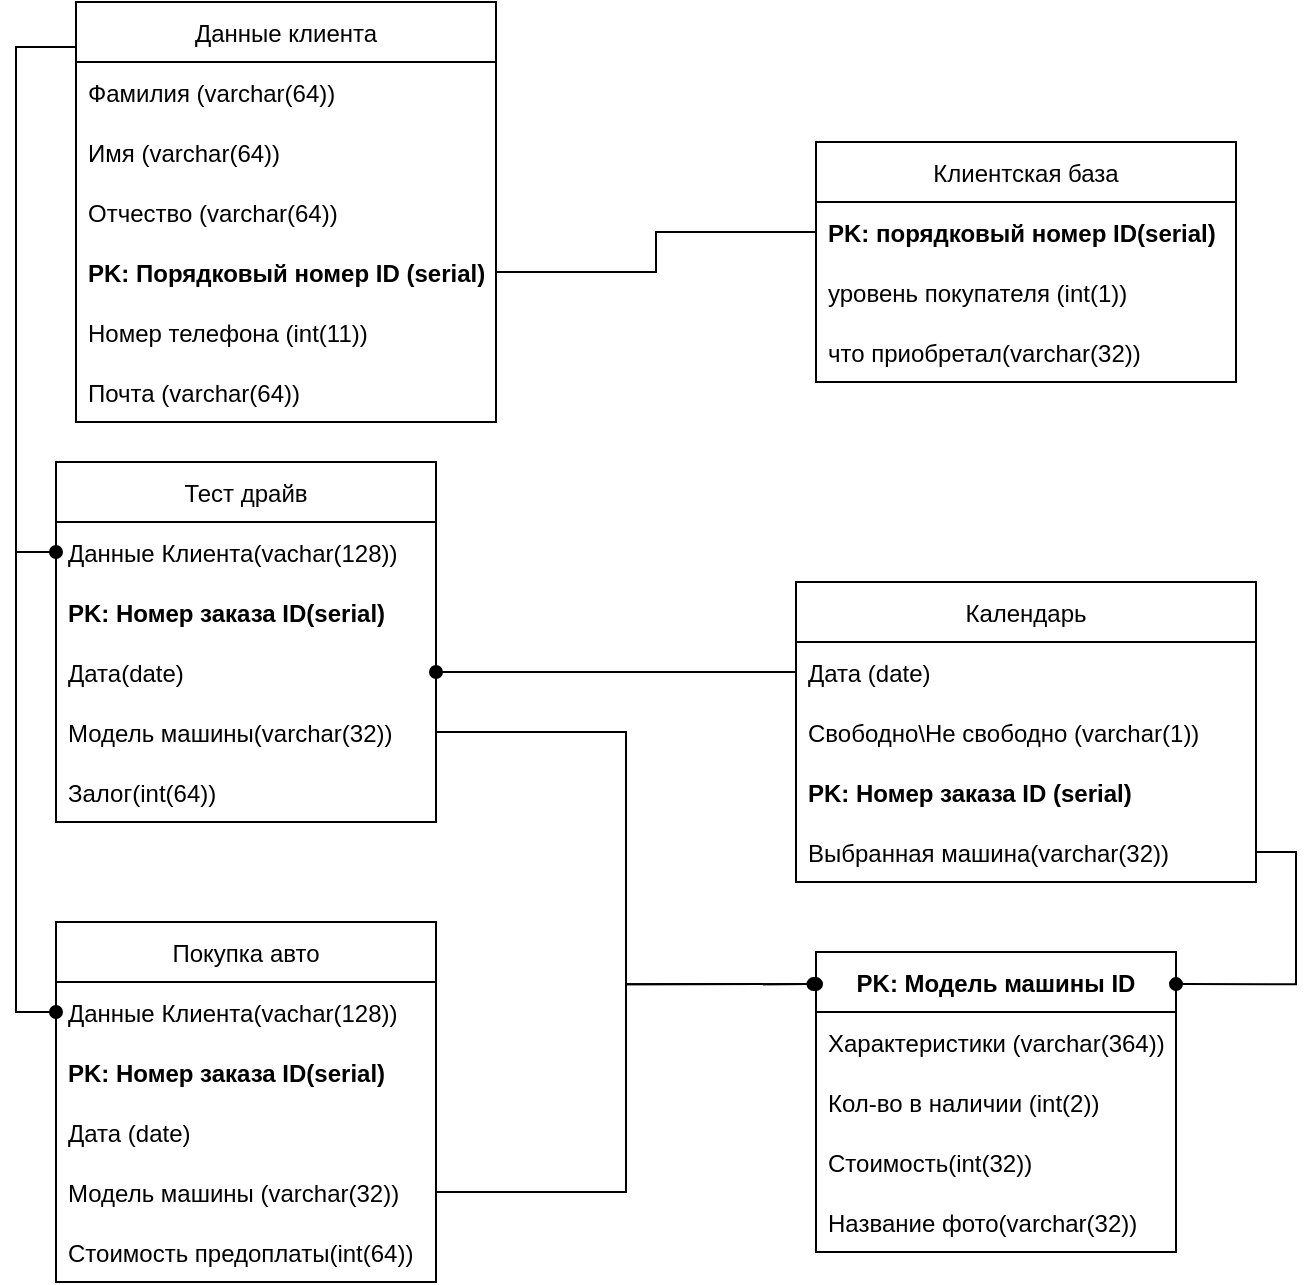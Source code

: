 <mxfile version="20.5.1" type="device"><diagram id="l1Gl20MAL40MffzBzAdY" name="Страница 1"><mxGraphModel dx="1422" dy="794" grid="1" gridSize="10" guides="1" tooltips="1" connect="1" arrows="1" fold="1" page="1" pageScale="1" pageWidth="827" pageHeight="1169" math="0" shadow="0"><root><mxCell id="0"/><mxCell id="1" parent="0"/><mxCell id="pIoyk_BWPW2mTmcskTkY-2" value="Данные клиента" style="swimlane;fontStyle=0;childLayout=stackLayout;horizontal=1;startSize=30;horizontalStack=0;resizeParent=1;resizeParentMax=0;resizeLast=0;collapsible=1;marginBottom=0;" vertex="1" parent="1"><mxGeometry x="460" y="110" width="210" height="210" as="geometry"/></mxCell><mxCell id="pIoyk_BWPW2mTmcskTkY-4" value="Фамилия (varchar(64))" style="text;strokeColor=none;fillColor=none;align=left;verticalAlign=middle;spacingLeft=4;spacingRight=4;overflow=hidden;points=[[0,0.5],[1,0.5]];portConstraint=eastwest;rotatable=0;" vertex="1" parent="pIoyk_BWPW2mTmcskTkY-2"><mxGeometry y="30" width="210" height="30" as="geometry"/></mxCell><mxCell id="pIoyk_BWPW2mTmcskTkY-43" value="Имя (varchar(64))" style="text;strokeColor=none;fillColor=none;align=left;verticalAlign=middle;spacingLeft=4;spacingRight=4;overflow=hidden;points=[[0,0.5],[1,0.5]];portConstraint=eastwest;rotatable=0;" vertex="1" parent="pIoyk_BWPW2mTmcskTkY-2"><mxGeometry y="60" width="210" height="30" as="geometry"/></mxCell><mxCell id="pIoyk_BWPW2mTmcskTkY-44" value="Отчество (varchar(64))" style="text;strokeColor=none;fillColor=none;align=left;verticalAlign=middle;spacingLeft=4;spacingRight=4;overflow=hidden;points=[[0,0.5],[1,0.5]];portConstraint=eastwest;rotatable=0;" vertex="1" parent="pIoyk_BWPW2mTmcskTkY-2"><mxGeometry y="90" width="210" height="30" as="geometry"/></mxCell><mxCell id="pIoyk_BWPW2mTmcskTkY-3" value="PK: Порядковый номер ID (serial)" style="text;strokeColor=none;fillColor=none;align=left;verticalAlign=middle;spacingLeft=4;spacingRight=4;overflow=hidden;points=[[0,0.5],[1,0.5]];portConstraint=eastwest;rotatable=0;fontStyle=1" vertex="1" parent="pIoyk_BWPW2mTmcskTkY-2"><mxGeometry y="120" width="210" height="30" as="geometry"/></mxCell><mxCell id="pIoyk_BWPW2mTmcskTkY-5" value="Номер телефона (int(11))" style="text;strokeColor=none;fillColor=none;align=left;verticalAlign=middle;spacingLeft=4;spacingRight=4;overflow=hidden;points=[[0,0.5],[1,0.5]];portConstraint=eastwest;rotatable=0;" vertex="1" parent="pIoyk_BWPW2mTmcskTkY-2"><mxGeometry y="150" width="210" height="30" as="geometry"/></mxCell><mxCell id="pIoyk_BWPW2mTmcskTkY-6" value="Почта (varchar(64))" style="text;strokeColor=none;fillColor=none;align=left;verticalAlign=middle;spacingLeft=4;spacingRight=4;overflow=hidden;points=[[0,0.5],[1,0.5]];portConstraint=eastwest;rotatable=0;" vertex="1" parent="pIoyk_BWPW2mTmcskTkY-2"><mxGeometry y="180" width="210" height="30" as="geometry"/></mxCell><mxCell id="pIoyk_BWPW2mTmcskTkY-7" value="Тест драйв" style="swimlane;fontStyle=0;childLayout=stackLayout;horizontal=1;startSize=30;horizontalStack=0;resizeParent=1;resizeParentMax=0;resizeLast=0;collapsible=1;marginBottom=0;" vertex="1" parent="1"><mxGeometry x="450" y="340" width="190" height="180" as="geometry"/></mxCell><mxCell id="pIoyk_BWPW2mTmcskTkY-8" value="Данные Клиента(vachar(128))" style="text;strokeColor=none;fillColor=none;align=left;verticalAlign=middle;spacingLeft=4;spacingRight=4;overflow=hidden;points=[[0,0.5],[1,0.5]];portConstraint=eastwest;rotatable=0;" vertex="1" parent="pIoyk_BWPW2mTmcskTkY-7"><mxGeometry y="30" width="190" height="30" as="geometry"/></mxCell><mxCell id="pIoyk_BWPW2mTmcskTkY-9" value="PK: Номер заказа ID(serial)" style="text;strokeColor=none;fillColor=none;align=left;verticalAlign=middle;spacingLeft=4;spacingRight=4;overflow=hidden;points=[[0,0.5],[1,0.5]];portConstraint=eastwest;rotatable=0;fontStyle=1" vertex="1" parent="pIoyk_BWPW2mTmcskTkY-7"><mxGeometry y="60" width="190" height="30" as="geometry"/></mxCell><mxCell id="pIoyk_BWPW2mTmcskTkY-10" value="Дата(date)" style="text;strokeColor=none;fillColor=none;align=left;verticalAlign=middle;spacingLeft=4;spacingRight=4;overflow=hidden;points=[[0,0.5],[1,0.5]];portConstraint=eastwest;rotatable=0;" vertex="1" parent="pIoyk_BWPW2mTmcskTkY-7"><mxGeometry y="90" width="190" height="30" as="geometry"/></mxCell><mxCell id="pIoyk_BWPW2mTmcskTkY-11" value="Модель машины(varchar(32))" style="text;strokeColor=none;fillColor=none;align=left;verticalAlign=middle;spacingLeft=4;spacingRight=4;overflow=hidden;points=[[0,0.5],[1,0.5]];portConstraint=eastwest;rotatable=0;" vertex="1" parent="pIoyk_BWPW2mTmcskTkY-7"><mxGeometry y="120" width="190" height="30" as="geometry"/></mxCell><mxCell id="pIoyk_BWPW2mTmcskTkY-12" value="Залог(int(64))" style="text;strokeColor=none;fillColor=none;align=left;verticalAlign=middle;spacingLeft=4;spacingRight=4;overflow=hidden;points=[[0,0.5],[1,0.5]];portConstraint=eastwest;rotatable=0;" vertex="1" parent="pIoyk_BWPW2mTmcskTkY-7"><mxGeometry y="150" width="190" height="30" as="geometry"/></mxCell><mxCell id="pIoyk_BWPW2mTmcskTkY-13" value="Покупка авто" style="swimlane;fontStyle=0;childLayout=stackLayout;horizontal=1;startSize=30;horizontalStack=0;resizeParent=1;resizeParentMax=0;resizeLast=0;collapsible=1;marginBottom=0;" vertex="1" parent="1"><mxGeometry x="450" y="570" width="190" height="180" as="geometry"/></mxCell><mxCell id="pIoyk_BWPW2mTmcskTkY-14" value="Данные Клиента(vachar(128))" style="text;strokeColor=none;fillColor=none;align=left;verticalAlign=middle;spacingLeft=4;spacingRight=4;overflow=hidden;points=[[0,0.5],[1,0.5]];portConstraint=eastwest;rotatable=0;" vertex="1" parent="pIoyk_BWPW2mTmcskTkY-13"><mxGeometry y="30" width="190" height="30" as="geometry"/></mxCell><mxCell id="pIoyk_BWPW2mTmcskTkY-15" value="PK: Номер заказа ID(serial)" style="text;strokeColor=none;fillColor=none;align=left;verticalAlign=middle;spacingLeft=4;spacingRight=4;overflow=hidden;points=[[0,0.5],[1,0.5]];portConstraint=eastwest;rotatable=0;fontStyle=1" vertex="1" parent="pIoyk_BWPW2mTmcskTkY-13"><mxGeometry y="60" width="190" height="30" as="geometry"/></mxCell><mxCell id="pIoyk_BWPW2mTmcskTkY-16" value="Дата (date)" style="text;strokeColor=none;fillColor=none;align=left;verticalAlign=middle;spacingLeft=4;spacingRight=4;overflow=hidden;points=[[0,0.5],[1,0.5]];portConstraint=eastwest;rotatable=0;" vertex="1" parent="pIoyk_BWPW2mTmcskTkY-13"><mxGeometry y="90" width="190" height="30" as="geometry"/></mxCell><mxCell id="pIoyk_BWPW2mTmcskTkY-17" value="Модель машины (varchar(32))" style="text;strokeColor=none;fillColor=none;align=left;verticalAlign=middle;spacingLeft=4;spacingRight=4;overflow=hidden;points=[[0,0.5],[1,0.5]];portConstraint=eastwest;rotatable=0;" vertex="1" parent="pIoyk_BWPW2mTmcskTkY-13"><mxGeometry y="120" width="190" height="30" as="geometry"/></mxCell><mxCell id="pIoyk_BWPW2mTmcskTkY-18" value="Стоимость предоплаты(int(64))" style="text;strokeColor=none;fillColor=none;align=left;verticalAlign=middle;spacingLeft=4;spacingRight=4;overflow=hidden;points=[[0,0.5],[1,0.5]];portConstraint=eastwest;rotatable=0;" vertex="1" parent="pIoyk_BWPW2mTmcskTkY-13"><mxGeometry y="150" width="190" height="30" as="geometry"/></mxCell><mxCell id="pIoyk_BWPW2mTmcskTkY-19" style="edgeStyle=orthogonalEdgeStyle;rounded=0;orthogonalLoop=1;jettySize=auto;html=1;exitX=0;exitY=0.5;exitDx=0;exitDy=0;startArrow=oval;startFill=1;endArrow=none;endFill=0;entryX=-0.005;entryY=0.107;entryDx=0;entryDy=0;entryPerimeter=0;" edge="1" parent="1" source="pIoyk_BWPW2mTmcskTkY-8" target="pIoyk_BWPW2mTmcskTkY-2"><mxGeometry relative="1" as="geometry"><mxPoint x="370" y="230" as="targetPoint"/></mxGeometry></mxCell><mxCell id="pIoyk_BWPW2mTmcskTkY-20" value="Клиентская база" style="swimlane;fontStyle=0;childLayout=stackLayout;horizontal=1;startSize=30;horizontalStack=0;resizeParent=1;resizeParentMax=0;resizeLast=0;collapsible=1;marginBottom=0;" vertex="1" parent="1"><mxGeometry x="830" y="180" width="210" height="120" as="geometry"/></mxCell><mxCell id="pIoyk_BWPW2mTmcskTkY-21" value="PK: порядковый номер ID(serial)" style="text;strokeColor=none;fillColor=none;align=left;verticalAlign=middle;spacingLeft=4;spacingRight=4;overflow=hidden;points=[[0,0.5],[1,0.5]];portConstraint=eastwest;rotatable=0;fontStyle=1" vertex="1" parent="pIoyk_BWPW2mTmcskTkY-20"><mxGeometry y="30" width="210" height="30" as="geometry"/></mxCell><mxCell id="pIoyk_BWPW2mTmcskTkY-22" value="уровень покупателя (int(1))" style="text;strokeColor=none;fillColor=none;align=left;verticalAlign=middle;spacingLeft=4;spacingRight=4;overflow=hidden;points=[[0,0.5],[1,0.5]];portConstraint=eastwest;rotatable=0;" vertex="1" parent="pIoyk_BWPW2mTmcskTkY-20"><mxGeometry y="60" width="210" height="30" as="geometry"/></mxCell><mxCell id="pIoyk_BWPW2mTmcskTkY-23" value="что приобретал(varchar(32))" style="text;strokeColor=none;fillColor=none;align=left;verticalAlign=middle;spacingLeft=4;spacingRight=4;overflow=hidden;points=[[0,0.5],[1,0.5]];portConstraint=eastwest;rotatable=0;" vertex="1" parent="pIoyk_BWPW2mTmcskTkY-20"><mxGeometry y="90" width="210" height="30" as="geometry"/></mxCell><mxCell id="pIoyk_BWPW2mTmcskTkY-24" style="edgeStyle=orthogonalEdgeStyle;rounded=0;orthogonalLoop=1;jettySize=auto;html=1;exitX=1;exitY=0.5;exitDx=0;exitDy=0;entryX=0;entryY=0.5;entryDx=0;entryDy=0;endArrow=none;endFill=0;" edge="1" parent="1" source="pIoyk_BWPW2mTmcskTkY-3" target="pIoyk_BWPW2mTmcskTkY-21"><mxGeometry relative="1" as="geometry"/></mxCell><mxCell id="pIoyk_BWPW2mTmcskTkY-25" value="PK: Модель машины ID" style="swimlane;fontStyle=1;childLayout=stackLayout;horizontal=1;startSize=30;horizontalStack=0;resizeParent=1;resizeParentMax=0;resizeLast=0;collapsible=1;marginBottom=0;" vertex="1" parent="1"><mxGeometry x="830" y="585" width="180" height="150" as="geometry"/></mxCell><mxCell id="pIoyk_BWPW2mTmcskTkY-26" value="Характеристики (varchar(364))" style="text;strokeColor=none;fillColor=none;align=left;verticalAlign=middle;spacingLeft=4;spacingRight=4;overflow=hidden;points=[[0,0.5],[1,0.5]];portConstraint=eastwest;rotatable=0;" vertex="1" parent="pIoyk_BWPW2mTmcskTkY-25"><mxGeometry y="30" width="180" height="30" as="geometry"/></mxCell><mxCell id="pIoyk_BWPW2mTmcskTkY-27" value="Кол-во в наличии (int(2))" style="text;strokeColor=none;fillColor=none;align=left;verticalAlign=middle;spacingLeft=4;spacingRight=4;overflow=hidden;points=[[0,0.5],[1,0.5]];portConstraint=eastwest;rotatable=0;" vertex="1" parent="pIoyk_BWPW2mTmcskTkY-25"><mxGeometry y="60" width="180" height="30" as="geometry"/></mxCell><mxCell id="pIoyk_BWPW2mTmcskTkY-28" value="Стоимость(int(32))" style="text;strokeColor=none;fillColor=none;align=left;verticalAlign=middle;spacingLeft=4;spacingRight=4;overflow=hidden;points=[[0,0.5],[1,0.5]];portConstraint=eastwest;rotatable=0;" vertex="1" parent="pIoyk_BWPW2mTmcskTkY-25"><mxGeometry y="90" width="180" height="30" as="geometry"/></mxCell><mxCell id="pIoyk_BWPW2mTmcskTkY-29" value="Название фото(varchar(32))" style="text;strokeColor=none;fillColor=none;align=left;verticalAlign=middle;spacingLeft=4;spacingRight=4;overflow=hidden;points=[[0,0.5],[1,0.5]];portConstraint=eastwest;rotatable=0;" vertex="1" parent="pIoyk_BWPW2mTmcskTkY-25"><mxGeometry y="120" width="180" height="30" as="geometry"/></mxCell><mxCell id="pIoyk_BWPW2mTmcskTkY-30" style="edgeStyle=orthogonalEdgeStyle;rounded=0;orthogonalLoop=1;jettySize=auto;html=1;exitX=1;exitY=0.5;exitDx=0;exitDy=0;entryX=0;entryY=0.107;entryDx=0;entryDy=0;entryPerimeter=0;endArrow=oval;endFill=1;" edge="1" parent="1" source="pIoyk_BWPW2mTmcskTkY-11" target="pIoyk_BWPW2mTmcskTkY-25"><mxGeometry relative="1" as="geometry"/></mxCell><mxCell id="pIoyk_BWPW2mTmcskTkY-31" style="edgeStyle=orthogonalEdgeStyle;rounded=0;orthogonalLoop=1;jettySize=auto;html=1;exitX=1;exitY=0.5;exitDx=0;exitDy=0;entryX=-0.007;entryY=0.107;entryDx=0;entryDy=0;entryPerimeter=0;endArrow=oval;endFill=1;" edge="1" parent="1" source="pIoyk_BWPW2mTmcskTkY-17" target="pIoyk_BWPW2mTmcskTkY-25"><mxGeometry relative="1" as="geometry"/></mxCell><mxCell id="pIoyk_BWPW2mTmcskTkY-33" value="Календарь" style="swimlane;fontStyle=0;childLayout=stackLayout;horizontal=1;startSize=30;horizontalStack=0;resizeParent=1;resizeParentMax=0;resizeLast=0;collapsible=1;marginBottom=0;" vertex="1" parent="1"><mxGeometry x="820" y="400" width="230" height="150" as="geometry"/></mxCell><mxCell id="pIoyk_BWPW2mTmcskTkY-34" value="Дата (date)" style="text;strokeColor=none;fillColor=none;align=left;verticalAlign=middle;spacingLeft=4;spacingRight=4;overflow=hidden;points=[[0,0.5],[1,0.5]];portConstraint=eastwest;rotatable=0;" vertex="1" parent="pIoyk_BWPW2mTmcskTkY-33"><mxGeometry y="30" width="230" height="30" as="geometry"/></mxCell><mxCell id="pIoyk_BWPW2mTmcskTkY-35" value="Свободно\Не свободно (varchar(1))" style="text;strokeColor=none;fillColor=none;align=left;verticalAlign=middle;spacingLeft=4;spacingRight=4;overflow=hidden;points=[[0,0.5],[1,0.5]];portConstraint=eastwest;rotatable=0;" vertex="1" parent="pIoyk_BWPW2mTmcskTkY-33"><mxGeometry y="60" width="230" height="30" as="geometry"/></mxCell><mxCell id="pIoyk_BWPW2mTmcskTkY-36" value="PK: Номер заказа ID (serial)" style="text;strokeColor=none;fillColor=none;align=left;verticalAlign=middle;spacingLeft=4;spacingRight=4;overflow=hidden;points=[[0,0.5],[1,0.5]];portConstraint=eastwest;rotatable=0;fontStyle=1" vertex="1" parent="pIoyk_BWPW2mTmcskTkY-33"><mxGeometry y="90" width="230" height="30" as="geometry"/></mxCell><mxCell id="pIoyk_BWPW2mTmcskTkY-41" value="Выбранная машина(varchar(32))" style="text;strokeColor=none;fillColor=none;align=left;verticalAlign=middle;spacingLeft=4;spacingRight=4;overflow=hidden;points=[[0,0.5],[1,0.5]];portConstraint=eastwest;rotatable=0;" vertex="1" parent="pIoyk_BWPW2mTmcskTkY-33"><mxGeometry y="120" width="230" height="30" as="geometry"/></mxCell><mxCell id="pIoyk_BWPW2mTmcskTkY-37" style="edgeStyle=orthogonalEdgeStyle;rounded=0;orthogonalLoop=1;jettySize=auto;html=1;exitX=1;exitY=0.5;exitDx=0;exitDy=0;entryX=0;entryY=0.5;entryDx=0;entryDy=0;startArrow=oval;startFill=1;endArrow=none;endFill=0;" edge="1" parent="1" source="pIoyk_BWPW2mTmcskTkY-10" target="pIoyk_BWPW2mTmcskTkY-34"><mxGeometry relative="1" as="geometry"/></mxCell><mxCell id="pIoyk_BWPW2mTmcskTkY-40" style="edgeStyle=orthogonalEdgeStyle;rounded=0;orthogonalLoop=1;jettySize=auto;html=1;exitX=0;exitY=0.5;exitDx=0;exitDy=0;entryX=0;entryY=0.107;entryDx=0;entryDy=0;entryPerimeter=0;startArrow=oval;startFill=1;endArrow=none;endFill=0;" edge="1" parent="1" source="pIoyk_BWPW2mTmcskTkY-14" target="pIoyk_BWPW2mTmcskTkY-2"><mxGeometry relative="1" as="geometry"/></mxCell><mxCell id="pIoyk_BWPW2mTmcskTkY-42" style="edgeStyle=orthogonalEdgeStyle;rounded=0;orthogonalLoop=1;jettySize=auto;html=1;exitX=1;exitY=0.5;exitDx=0;exitDy=0;entryX=1;entryY=0.107;entryDx=0;entryDy=0;entryPerimeter=0;startArrow=none;startFill=0;endArrow=oval;endFill=1;" edge="1" parent="1" source="pIoyk_BWPW2mTmcskTkY-41" target="pIoyk_BWPW2mTmcskTkY-25"><mxGeometry relative="1" as="geometry"/></mxCell></root></mxGraphModel></diagram></mxfile>